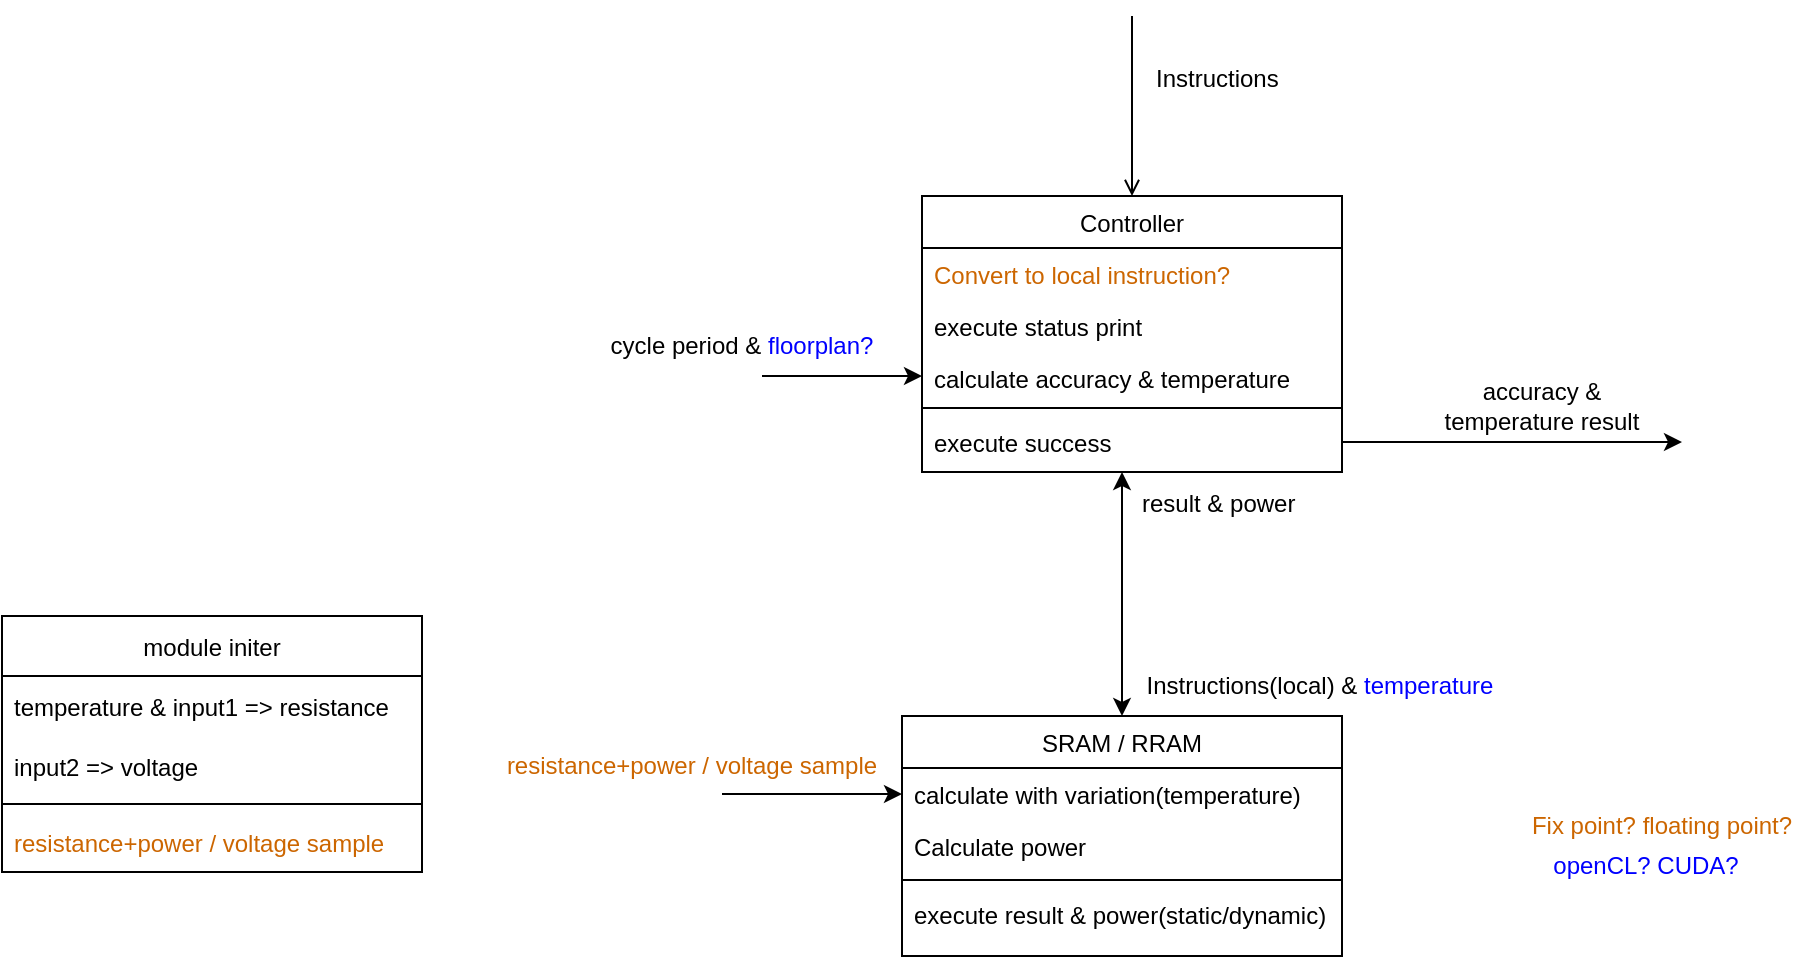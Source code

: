 <mxfile version="17.4.2" type="device"><diagram id="C5RBs43oDa-KdzZeNtuy" name="Page-1"><mxGraphModel dx="2012" dy="814" grid="1" gridSize="10" guides="1" tooltips="1" connect="1" arrows="1" fold="1" page="1" pageScale="1" pageWidth="827" pageHeight="1169" math="0" shadow="0"><root><mxCell id="WIyWlLk6GJQsqaUBKTNV-0"/><mxCell id="WIyWlLk6GJQsqaUBKTNV-1" parent="WIyWlLk6GJQsqaUBKTNV-0"/><mxCell id="GcTkGtegtb-iA5FI9Ytp-4" style="edgeStyle=orthogonalEdgeStyle;rounded=0;orthogonalLoop=1;jettySize=auto;html=1;entryX=0.5;entryY=0;entryDx=0;entryDy=0;fontColor=#000000;endArrow=classic;endFill=1;startArrow=classic;startFill=1;" edge="1" parent="WIyWlLk6GJQsqaUBKTNV-1" source="zkfFHV4jXpPFQw0GAbJ--0" target="zkfFHV4jXpPFQw0GAbJ--6"><mxGeometry relative="1" as="geometry"><Array as="points"><mxPoint x="320" y="290"/><mxPoint x="320" y="290"/></Array></mxGeometry></mxCell><mxCell id="zkfFHV4jXpPFQw0GAbJ--0" value="Controller" style="swimlane;fontStyle=0;align=center;verticalAlign=top;childLayout=stackLayout;horizontal=1;startSize=26;horizontalStack=0;resizeParent=1;resizeLast=0;collapsible=1;marginBottom=0;rounded=0;shadow=0;strokeWidth=1;" parent="WIyWlLk6GJQsqaUBKTNV-1" vertex="1"><mxGeometry x="220" y="120" width="210" height="138" as="geometry"><mxRectangle x="230" y="140" width="160" height="26" as="alternateBounds"/></mxGeometry></mxCell><mxCell id="zkfFHV4jXpPFQw0GAbJ--1" value="Convert to local instruction?" style="text;align=left;verticalAlign=top;spacingLeft=4;spacingRight=4;overflow=hidden;rotatable=0;points=[[0,0.5],[1,0.5]];portConstraint=eastwest;fontColor=#CC6600;" parent="zkfFHV4jXpPFQw0GAbJ--0" vertex="1"><mxGeometry y="26" width="210" height="26" as="geometry"/></mxCell><mxCell id="zkfFHV4jXpPFQw0GAbJ--2" value="execute status print" style="text;align=left;verticalAlign=top;spacingLeft=4;spacingRight=4;overflow=hidden;rotatable=0;points=[[0,0.5],[1,0.5]];portConstraint=eastwest;rounded=0;shadow=0;html=0;" parent="zkfFHV4jXpPFQw0GAbJ--0" vertex="1"><mxGeometry y="52" width="210" height="26" as="geometry"/></mxCell><mxCell id="zkfFHV4jXpPFQw0GAbJ--3" value="calculate accuracy &amp; temperature" style="text;align=left;verticalAlign=top;spacingLeft=4;spacingRight=4;overflow=hidden;rotatable=0;points=[[0,0.5],[1,0.5]];portConstraint=eastwest;rounded=0;shadow=0;html=0;" parent="zkfFHV4jXpPFQw0GAbJ--0" vertex="1"><mxGeometry y="78" width="210" height="24" as="geometry"/></mxCell><mxCell id="zkfFHV4jXpPFQw0GAbJ--4" value="" style="line;html=1;strokeWidth=1;align=left;verticalAlign=middle;spacingTop=-1;spacingLeft=3;spacingRight=3;rotatable=0;labelPosition=right;points=[];portConstraint=eastwest;" parent="zkfFHV4jXpPFQw0GAbJ--0" vertex="1"><mxGeometry y="102" width="210" height="8" as="geometry"/></mxCell><mxCell id="zkfFHV4jXpPFQw0GAbJ--5" value="execute success" style="text;align=left;verticalAlign=top;spacingLeft=4;spacingRight=4;overflow=hidden;rotatable=0;points=[[0,0.5],[1,0.5]];portConstraint=eastwest;" parent="zkfFHV4jXpPFQw0GAbJ--0" vertex="1"><mxGeometry y="110" width="210" height="26" as="geometry"/></mxCell><mxCell id="zkfFHV4jXpPFQw0GAbJ--6" value="SRAM / RRAM" style="swimlane;fontStyle=0;align=center;verticalAlign=top;childLayout=stackLayout;horizontal=1;startSize=26;horizontalStack=0;resizeParent=1;resizeLast=0;collapsible=1;marginBottom=0;rounded=0;shadow=0;strokeWidth=1;" parent="WIyWlLk6GJQsqaUBKTNV-1" vertex="1"><mxGeometry x="210" y="380" width="220" height="120" as="geometry"><mxRectangle x="130" y="380" width="160" height="26" as="alternateBounds"/></mxGeometry></mxCell><mxCell id="zkfFHV4jXpPFQw0GAbJ--7" value="calculate with variation(temperature)" style="text;align=left;verticalAlign=top;spacingLeft=4;spacingRight=4;overflow=hidden;rotatable=0;points=[[0,0.5],[1,0.5]];portConstraint=eastwest;" parent="zkfFHV4jXpPFQw0GAbJ--6" vertex="1"><mxGeometry y="26" width="220" height="26" as="geometry"/></mxCell><mxCell id="zkfFHV4jXpPFQw0GAbJ--8" value="Calculate power" style="text;align=left;verticalAlign=top;spacingLeft=4;spacingRight=4;overflow=hidden;rotatable=0;points=[[0,0.5],[1,0.5]];portConstraint=eastwest;rounded=0;shadow=0;html=0;" parent="zkfFHV4jXpPFQw0GAbJ--6" vertex="1"><mxGeometry y="52" width="220" height="26" as="geometry"/></mxCell><mxCell id="zkfFHV4jXpPFQw0GAbJ--9" value="" style="line;html=1;strokeWidth=1;align=left;verticalAlign=middle;spacingTop=-1;spacingLeft=3;spacingRight=3;rotatable=0;labelPosition=right;points=[];portConstraint=eastwest;" parent="zkfFHV4jXpPFQw0GAbJ--6" vertex="1"><mxGeometry y="78" width="220" height="8" as="geometry"/></mxCell><mxCell id="zkfFHV4jXpPFQw0GAbJ--10" value="execute result &amp; power(static/dynamic)" style="text;align=left;verticalAlign=top;spacingLeft=4;spacingRight=4;overflow=hidden;rotatable=0;points=[[0,0.5],[1,0.5]];portConstraint=eastwest;fontStyle=0" parent="zkfFHV4jXpPFQw0GAbJ--6" vertex="1"><mxGeometry y="86" width="220" height="26" as="geometry"/></mxCell><mxCell id="GcTkGtegtb-iA5FI9Ytp-0" value="" style="endArrow=open;shadow=0;strokeWidth=1;rounded=0;endFill=1;edgeStyle=elbowEdgeStyle;elbow=vertical;entryX=0.5;entryY=0;entryDx=0;entryDy=0;" edge="1" parent="WIyWlLk6GJQsqaUBKTNV-1" target="zkfFHV4jXpPFQw0GAbJ--0"><mxGeometry x="0.5" y="41" relative="1" as="geometry"><mxPoint x="325" y="30" as="sourcePoint"/><mxPoint x="378" y="10" as="targetPoint"/><mxPoint x="-40" y="32" as="offset"/><Array as="points"><mxPoint x="330" y="50"/><mxPoint x="300" y="70"/></Array></mxGeometry></mxCell><mxCell id="GcTkGtegtb-iA5FI9Ytp-1" value="Instructions" style="resizable=0;align=left;verticalAlign=bottom;labelBackgroundColor=none;fontSize=12;fontColor=#000000;" connectable="0" vertex="1" parent="GcTkGtegtb-iA5FI9Ytp-0"><mxGeometry x="-1" relative="1" as="geometry"><mxPoint x="10" y="40" as="offset"/></mxGeometry></mxCell><mxCell id="GcTkGtegtb-iA5FI9Ytp-5" value="result &amp; power" style="text;strokeColor=none;fillColor=none;align=left;verticalAlign=middle;spacingLeft=4;spacingRight=4;overflow=hidden;points=[[0,0.5],[1,0.5]];portConstraint=eastwest;rotatable=0;fontColor=#000000;" vertex="1" parent="WIyWlLk6GJQsqaUBKTNV-1"><mxGeometry x="324" y="258" width="90" height="30" as="geometry"/></mxCell><mxCell id="GcTkGtegtb-iA5FI9Ytp-6" value="Instructions(local) &amp;amp; &lt;font color=&quot;#0000ff&quot;&gt;temperature&lt;/font&gt;" style="text;html=1;strokeColor=none;fillColor=none;align=center;verticalAlign=middle;whiteSpace=wrap;rounded=0;fontColor=#000000;" vertex="1" parent="WIyWlLk6GJQsqaUBKTNV-1"><mxGeometry x="324" y="350" width="190" height="30" as="geometry"/></mxCell><mxCell id="GcTkGtegtb-iA5FI9Ytp-7" value="" style="endArrow=classic;html=1;rounded=0;fontColor=#0000FF;exitX=1;exitY=0.5;exitDx=0;exitDy=0;" edge="1" parent="WIyWlLk6GJQsqaUBKTNV-1" source="zkfFHV4jXpPFQw0GAbJ--5"><mxGeometry width="50" height="50" relative="1" as="geometry"><mxPoint x="430" y="260" as="sourcePoint"/><mxPoint x="600" y="243" as="targetPoint"/></mxGeometry></mxCell><mxCell id="GcTkGtegtb-iA5FI9Ytp-8" value="accuracy &amp;amp; temperature result" style="text;html=1;strokeColor=none;fillColor=none;align=center;verticalAlign=middle;whiteSpace=wrap;rounded=0;fontColor=#000000;" vertex="1" parent="WIyWlLk6GJQsqaUBKTNV-1"><mxGeometry x="470" y="210" width="120" height="30" as="geometry"/></mxCell><mxCell id="GcTkGtegtb-iA5FI9Ytp-10" value="" style="endArrow=classic;html=1;rounded=0;fontColor=#000000;entryX=0;entryY=0.5;entryDx=0;entryDy=0;" edge="1" parent="WIyWlLk6GJQsqaUBKTNV-1" target="zkfFHV4jXpPFQw0GAbJ--3"><mxGeometry width="50" height="50" relative="1" as="geometry"><mxPoint x="140" y="210" as="sourcePoint"/><mxPoint x="210" y="208" as="targetPoint"/></mxGeometry></mxCell><mxCell id="GcTkGtegtb-iA5FI9Ytp-11" value="cycle period &amp;amp; &lt;font color=&quot;#0000ff&quot;&gt;floorplan?&lt;/font&gt;" style="text;html=1;strokeColor=none;fillColor=none;align=center;verticalAlign=middle;whiteSpace=wrap;rounded=0;fontColor=#000000;" vertex="1" parent="WIyWlLk6GJQsqaUBKTNV-1"><mxGeometry x="50" y="180" width="160" height="30" as="geometry"/></mxCell><mxCell id="GcTkGtegtb-iA5FI9Ytp-13" value="Fix point? floating point?" style="text;html=1;strokeColor=none;fillColor=none;align=center;verticalAlign=middle;whiteSpace=wrap;rounded=0;fontColor=#CC6600;" vertex="1" parent="WIyWlLk6GJQsqaUBKTNV-1"><mxGeometry x="520" y="420" width="140" height="30" as="geometry"/></mxCell><mxCell id="GcTkGtegtb-iA5FI9Ytp-14" value="openCL? CUDA?" style="text;html=1;strokeColor=none;fillColor=none;align=center;verticalAlign=middle;whiteSpace=wrap;rounded=0;fontColor=#0000FF;" vertex="1" parent="WIyWlLk6GJQsqaUBKTNV-1"><mxGeometry x="514" y="440" width="136" height="30" as="geometry"/></mxCell><mxCell id="GcTkGtegtb-iA5FI9Ytp-16" style="edgeStyle=orthogonalEdgeStyle;rounded=0;orthogonalLoop=1;jettySize=auto;html=1;fontColor=#0000FF;startArrow=classic;startFill=1;endArrow=none;endFill=0;" edge="1" parent="WIyWlLk6GJQsqaUBKTNV-1" source="zkfFHV4jXpPFQw0GAbJ--7"><mxGeometry relative="1" as="geometry"><mxPoint x="120" y="419" as="targetPoint"/></mxGeometry></mxCell><mxCell id="GcTkGtegtb-iA5FI9Ytp-17" value="&lt;font color=&quot;#cc6600&quot;&gt;resistance+power / voltage sample&lt;/font&gt;" style="text;html=1;strokeColor=none;fillColor=none;align=center;verticalAlign=middle;whiteSpace=wrap;rounded=0;fontColor=#0000FF;" vertex="1" parent="WIyWlLk6GJQsqaUBKTNV-1"><mxGeometry x="10" y="390" width="190" height="30" as="geometry"/></mxCell><mxCell id="GcTkGtegtb-iA5FI9Ytp-18" value="module initer" style="swimlane;fontStyle=0;childLayout=stackLayout;horizontal=1;startSize=30;horizontalStack=0;resizeParent=1;resizeParentMax=0;resizeLast=0;collapsible=1;marginBottom=0;fontColor=#000000;" vertex="1" parent="WIyWlLk6GJQsqaUBKTNV-1"><mxGeometry x="-240" y="330" width="210" height="128" as="geometry"/></mxCell><mxCell id="GcTkGtegtb-iA5FI9Ytp-19" value="temperature &amp; input1 =&gt; resistance" style="text;strokeColor=none;fillColor=none;align=left;verticalAlign=middle;spacingLeft=4;spacingRight=4;overflow=hidden;points=[[0,0.5],[1,0.5]];portConstraint=eastwest;rotatable=0;fontColor=#000000;" vertex="1" parent="GcTkGtegtb-iA5FI9Ytp-18"><mxGeometry y="30" width="210" height="30" as="geometry"/></mxCell><mxCell id="GcTkGtegtb-iA5FI9Ytp-25" value="input2 =&gt; voltage" style="text;strokeColor=none;fillColor=none;align=left;verticalAlign=middle;spacingLeft=4;spacingRight=4;overflow=hidden;points=[[0,0.5],[1,0.5]];portConstraint=eastwest;rotatable=0;fontColor=#000000;" vertex="1" parent="GcTkGtegtb-iA5FI9Ytp-18"><mxGeometry y="60" width="210" height="30" as="geometry"/></mxCell><mxCell id="GcTkGtegtb-iA5FI9Ytp-24" value="" style="line;html=1;strokeWidth=1;align=left;verticalAlign=middle;spacingTop=-1;spacingLeft=3;spacingRight=3;rotatable=0;labelPosition=right;points=[];portConstraint=eastwest;" vertex="1" parent="GcTkGtegtb-iA5FI9Ytp-18"><mxGeometry y="90" width="210" height="8" as="geometry"/></mxCell><mxCell id="GcTkGtegtb-iA5FI9Ytp-21" value="resistance+power / voltage sample" style="text;strokeColor=none;fillColor=none;align=left;verticalAlign=middle;spacingLeft=4;spacingRight=4;overflow=hidden;points=[[0,0.5],[1,0.5]];portConstraint=eastwest;rotatable=0;fontColor=#CC6600;" vertex="1" parent="GcTkGtegtb-iA5FI9Ytp-18"><mxGeometry y="98" width="210" height="30" as="geometry"/></mxCell></root></mxGraphModel></diagram></mxfile>